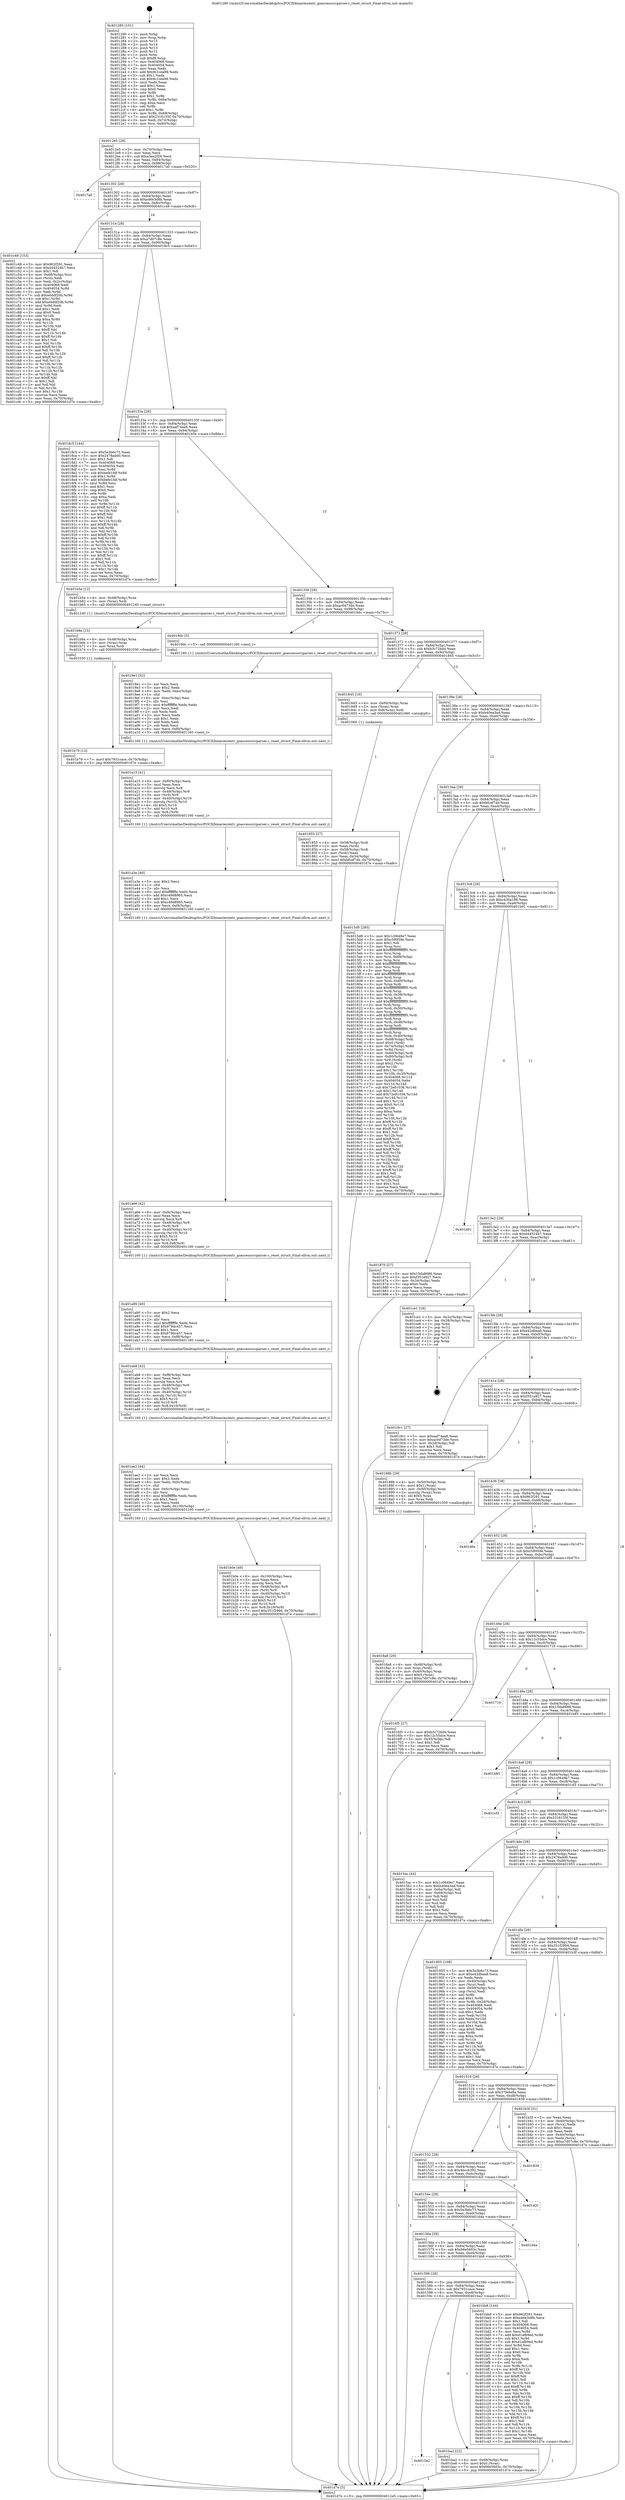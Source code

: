digraph "0x401280" {
  label = "0x401280 (/mnt/c/Users/mathe/Desktop/tcc/POCII/binaries/extr_goaccesssrcparser.c_reset_struct_Final-ollvm.out::main(0))"
  labelloc = "t"
  node[shape=record]

  Entry [label="",width=0.3,height=0.3,shape=circle,fillcolor=black,style=filled]
  "0x4012e5" [label="{
     0x4012e5 [29]\l
     | [instrs]\l
     &nbsp;&nbsp;0x4012e5 \<+3\>: mov -0x70(%rbp),%eax\l
     &nbsp;&nbsp;0x4012e8 \<+2\>: mov %eax,%ecx\l
     &nbsp;&nbsp;0x4012ea \<+6\>: sub $0xa3ea2f26,%ecx\l
     &nbsp;&nbsp;0x4012f0 \<+6\>: mov %eax,-0x84(%rbp)\l
     &nbsp;&nbsp;0x4012f6 \<+6\>: mov %ecx,-0x88(%rbp)\l
     &nbsp;&nbsp;0x4012fc \<+6\>: je 00000000004017a0 \<main+0x520\>\l
  }"]
  "0x4017a0" [label="{
     0x4017a0\l
  }", style=dashed]
  "0x401302" [label="{
     0x401302 [28]\l
     | [instrs]\l
     &nbsp;&nbsp;0x401302 \<+5\>: jmp 0000000000401307 \<main+0x87\>\l
     &nbsp;&nbsp;0x401307 \<+6\>: mov -0x84(%rbp),%eax\l
     &nbsp;&nbsp;0x40130d \<+5\>: sub $0xa46e3d8b,%eax\l
     &nbsp;&nbsp;0x401312 \<+6\>: mov %eax,-0x8c(%rbp)\l
     &nbsp;&nbsp;0x401318 \<+6\>: je 0000000000401c48 \<main+0x9c8\>\l
  }"]
  Exit [label="",width=0.3,height=0.3,shape=circle,fillcolor=black,style=filled,peripheries=2]
  "0x401c48" [label="{
     0x401c48 [153]\l
     | [instrs]\l
     &nbsp;&nbsp;0x401c48 \<+5\>: mov $0x962f291,%eax\l
     &nbsp;&nbsp;0x401c4d \<+5\>: mov $0xd44524b7,%ecx\l
     &nbsp;&nbsp;0x401c52 \<+2\>: mov $0x1,%dl\l
     &nbsp;&nbsp;0x401c54 \<+4\>: mov -0x68(%rbp),%rsi\l
     &nbsp;&nbsp;0x401c58 \<+2\>: mov (%rsi),%edi\l
     &nbsp;&nbsp;0x401c5a \<+3\>: mov %edi,-0x2c(%rbp)\l
     &nbsp;&nbsp;0x401c5d \<+7\>: mov 0x404068,%edi\l
     &nbsp;&nbsp;0x401c64 \<+8\>: mov 0x404054,%r8d\l
     &nbsp;&nbsp;0x401c6c \<+3\>: mov %edi,%r9d\l
     &nbsp;&nbsp;0x401c6f \<+7\>: sub $0xe0ddf20b,%r9d\l
     &nbsp;&nbsp;0x401c76 \<+4\>: sub $0x1,%r9d\l
     &nbsp;&nbsp;0x401c7a \<+7\>: add $0xe0ddf20b,%r9d\l
     &nbsp;&nbsp;0x401c81 \<+4\>: imul %r9d,%edi\l
     &nbsp;&nbsp;0x401c85 \<+3\>: and $0x1,%edi\l
     &nbsp;&nbsp;0x401c88 \<+3\>: cmp $0x0,%edi\l
     &nbsp;&nbsp;0x401c8b \<+4\>: sete %r10b\l
     &nbsp;&nbsp;0x401c8f \<+4\>: cmp $0xa,%r8d\l
     &nbsp;&nbsp;0x401c93 \<+4\>: setl %r11b\l
     &nbsp;&nbsp;0x401c97 \<+3\>: mov %r10b,%bl\l
     &nbsp;&nbsp;0x401c9a \<+3\>: xor $0xff,%bl\l
     &nbsp;&nbsp;0x401c9d \<+3\>: mov %r11b,%r14b\l
     &nbsp;&nbsp;0x401ca0 \<+4\>: xor $0xff,%r14b\l
     &nbsp;&nbsp;0x401ca4 \<+3\>: xor $0x1,%dl\l
     &nbsp;&nbsp;0x401ca7 \<+3\>: mov %bl,%r15b\l
     &nbsp;&nbsp;0x401caa \<+4\>: and $0xff,%r15b\l
     &nbsp;&nbsp;0x401cae \<+3\>: and %dl,%r10b\l
     &nbsp;&nbsp;0x401cb1 \<+3\>: mov %r14b,%r12b\l
     &nbsp;&nbsp;0x401cb4 \<+4\>: and $0xff,%r12b\l
     &nbsp;&nbsp;0x401cb8 \<+3\>: and %dl,%r11b\l
     &nbsp;&nbsp;0x401cbb \<+3\>: or %r10b,%r15b\l
     &nbsp;&nbsp;0x401cbe \<+3\>: or %r11b,%r12b\l
     &nbsp;&nbsp;0x401cc1 \<+3\>: xor %r12b,%r15b\l
     &nbsp;&nbsp;0x401cc4 \<+3\>: or %r14b,%bl\l
     &nbsp;&nbsp;0x401cc7 \<+3\>: xor $0xff,%bl\l
     &nbsp;&nbsp;0x401cca \<+3\>: or $0x1,%dl\l
     &nbsp;&nbsp;0x401ccd \<+2\>: and %dl,%bl\l
     &nbsp;&nbsp;0x401ccf \<+3\>: or %bl,%r15b\l
     &nbsp;&nbsp;0x401cd2 \<+4\>: test $0x1,%r15b\l
     &nbsp;&nbsp;0x401cd6 \<+3\>: cmovne %ecx,%eax\l
     &nbsp;&nbsp;0x401cd9 \<+3\>: mov %eax,-0x70(%rbp)\l
     &nbsp;&nbsp;0x401cdc \<+5\>: jmp 0000000000401d7e \<main+0xafe\>\l
  }"]
  "0x40131e" [label="{
     0x40131e [28]\l
     | [instrs]\l
     &nbsp;&nbsp;0x40131e \<+5\>: jmp 0000000000401323 \<main+0xa3\>\l
     &nbsp;&nbsp;0x401323 \<+6\>: mov -0x84(%rbp),%eax\l
     &nbsp;&nbsp;0x401329 \<+5\>: sub $0xa7d07c8e,%eax\l
     &nbsp;&nbsp;0x40132e \<+6\>: mov %eax,-0x90(%rbp)\l
     &nbsp;&nbsp;0x401334 \<+6\>: je 00000000004018c5 \<main+0x645\>\l
  }"]
  "0x4015a2" [label="{
     0x4015a2\l
  }", style=dashed]
  "0x4018c5" [label="{
     0x4018c5 [144]\l
     | [instrs]\l
     &nbsp;&nbsp;0x4018c5 \<+5\>: mov $0x5e3b6c73,%eax\l
     &nbsp;&nbsp;0x4018ca \<+5\>: mov $0x2478add0,%ecx\l
     &nbsp;&nbsp;0x4018cf \<+2\>: mov $0x1,%dl\l
     &nbsp;&nbsp;0x4018d1 \<+7\>: mov 0x404068,%esi\l
     &nbsp;&nbsp;0x4018d8 \<+7\>: mov 0x404054,%edi\l
     &nbsp;&nbsp;0x4018df \<+3\>: mov %esi,%r8d\l
     &nbsp;&nbsp;0x4018e2 \<+7\>: sub $0xbefe1fdf,%r8d\l
     &nbsp;&nbsp;0x4018e9 \<+4\>: sub $0x1,%r8d\l
     &nbsp;&nbsp;0x4018ed \<+7\>: add $0xbefe1fdf,%r8d\l
     &nbsp;&nbsp;0x4018f4 \<+4\>: imul %r8d,%esi\l
     &nbsp;&nbsp;0x4018f8 \<+3\>: and $0x1,%esi\l
     &nbsp;&nbsp;0x4018fb \<+3\>: cmp $0x0,%esi\l
     &nbsp;&nbsp;0x4018fe \<+4\>: sete %r9b\l
     &nbsp;&nbsp;0x401902 \<+3\>: cmp $0xa,%edi\l
     &nbsp;&nbsp;0x401905 \<+4\>: setl %r10b\l
     &nbsp;&nbsp;0x401909 \<+3\>: mov %r9b,%r11b\l
     &nbsp;&nbsp;0x40190c \<+4\>: xor $0xff,%r11b\l
     &nbsp;&nbsp;0x401910 \<+3\>: mov %r10b,%bl\l
     &nbsp;&nbsp;0x401913 \<+3\>: xor $0xff,%bl\l
     &nbsp;&nbsp;0x401916 \<+3\>: xor $0x1,%dl\l
     &nbsp;&nbsp;0x401919 \<+3\>: mov %r11b,%r14b\l
     &nbsp;&nbsp;0x40191c \<+4\>: and $0xff,%r14b\l
     &nbsp;&nbsp;0x401920 \<+3\>: and %dl,%r9b\l
     &nbsp;&nbsp;0x401923 \<+3\>: mov %bl,%r15b\l
     &nbsp;&nbsp;0x401926 \<+4\>: and $0xff,%r15b\l
     &nbsp;&nbsp;0x40192a \<+3\>: and %dl,%r10b\l
     &nbsp;&nbsp;0x40192d \<+3\>: or %r9b,%r14b\l
     &nbsp;&nbsp;0x401930 \<+3\>: or %r10b,%r15b\l
     &nbsp;&nbsp;0x401933 \<+3\>: xor %r15b,%r14b\l
     &nbsp;&nbsp;0x401936 \<+3\>: or %bl,%r11b\l
     &nbsp;&nbsp;0x401939 \<+4\>: xor $0xff,%r11b\l
     &nbsp;&nbsp;0x40193d \<+3\>: or $0x1,%dl\l
     &nbsp;&nbsp;0x401940 \<+3\>: and %dl,%r11b\l
     &nbsp;&nbsp;0x401943 \<+3\>: or %r11b,%r14b\l
     &nbsp;&nbsp;0x401946 \<+4\>: test $0x1,%r14b\l
     &nbsp;&nbsp;0x40194a \<+3\>: cmovne %ecx,%eax\l
     &nbsp;&nbsp;0x40194d \<+3\>: mov %eax,-0x70(%rbp)\l
     &nbsp;&nbsp;0x401950 \<+5\>: jmp 0000000000401d7e \<main+0xafe\>\l
  }"]
  "0x40133a" [label="{
     0x40133a [28]\l
     | [instrs]\l
     &nbsp;&nbsp;0x40133a \<+5\>: jmp 000000000040133f \<main+0xbf\>\l
     &nbsp;&nbsp;0x40133f \<+6\>: mov -0x84(%rbp),%eax\l
     &nbsp;&nbsp;0x401345 \<+5\>: sub $0xaaf74aa6,%eax\l
     &nbsp;&nbsp;0x40134a \<+6\>: mov %eax,-0x94(%rbp)\l
     &nbsp;&nbsp;0x401350 \<+6\>: je 0000000000401b5e \<main+0x8de\>\l
  }"]
  "0x401ba2" [label="{
     0x401ba2 [22]\l
     | [instrs]\l
     &nbsp;&nbsp;0x401ba2 \<+4\>: mov -0x68(%rbp),%rax\l
     &nbsp;&nbsp;0x401ba6 \<+6\>: movl $0x0,(%rax)\l
     &nbsp;&nbsp;0x401bac \<+7\>: movl $0x66e5603c,-0x70(%rbp)\l
     &nbsp;&nbsp;0x401bb3 \<+5\>: jmp 0000000000401d7e \<main+0xafe\>\l
  }"]
  "0x401b5e" [label="{
     0x401b5e [12]\l
     | [instrs]\l
     &nbsp;&nbsp;0x401b5e \<+4\>: mov -0x48(%rbp),%rax\l
     &nbsp;&nbsp;0x401b62 \<+3\>: mov (%rax),%rdi\l
     &nbsp;&nbsp;0x401b65 \<+5\>: call 0000000000401240 \<reset_struct\>\l
     | [calls]\l
     &nbsp;&nbsp;0x401240 \{1\} (/mnt/c/Users/mathe/Desktop/tcc/POCII/binaries/extr_goaccesssrcparser.c_reset_struct_Final-ollvm.out::reset_struct)\l
  }"]
  "0x401356" [label="{
     0x401356 [28]\l
     | [instrs]\l
     &nbsp;&nbsp;0x401356 \<+5\>: jmp 000000000040135b \<main+0xdb\>\l
     &nbsp;&nbsp;0x40135b \<+6\>: mov -0x84(%rbp),%eax\l
     &nbsp;&nbsp;0x401361 \<+5\>: sub $0xac0d73de,%eax\l
     &nbsp;&nbsp;0x401366 \<+6\>: mov %eax,-0x98(%rbp)\l
     &nbsp;&nbsp;0x40136c \<+6\>: je 00000000004019dc \<main+0x75c\>\l
  }"]
  "0x401586" [label="{
     0x401586 [28]\l
     | [instrs]\l
     &nbsp;&nbsp;0x401586 \<+5\>: jmp 000000000040158b \<main+0x30b\>\l
     &nbsp;&nbsp;0x40158b \<+6\>: mov -0x84(%rbp),%eax\l
     &nbsp;&nbsp;0x401591 \<+5\>: sub $0x7931cace,%eax\l
     &nbsp;&nbsp;0x401596 \<+6\>: mov %eax,-0xe8(%rbp)\l
     &nbsp;&nbsp;0x40159c \<+6\>: je 0000000000401ba2 \<main+0x922\>\l
  }"]
  "0x4019dc" [label="{
     0x4019dc [5]\l
     | [instrs]\l
     &nbsp;&nbsp;0x4019dc \<+5\>: call 0000000000401160 \<next_i\>\l
     | [calls]\l
     &nbsp;&nbsp;0x401160 \{1\} (/mnt/c/Users/mathe/Desktop/tcc/POCII/binaries/extr_goaccesssrcparser.c_reset_struct_Final-ollvm.out::next_i)\l
  }"]
  "0x401372" [label="{
     0x401372 [28]\l
     | [instrs]\l
     &nbsp;&nbsp;0x401372 \<+5\>: jmp 0000000000401377 \<main+0xf7\>\l
     &nbsp;&nbsp;0x401377 \<+6\>: mov -0x84(%rbp),%eax\l
     &nbsp;&nbsp;0x40137d \<+5\>: sub $0xb3c72bd4,%eax\l
     &nbsp;&nbsp;0x401382 \<+6\>: mov %eax,-0x9c(%rbp)\l
     &nbsp;&nbsp;0x401388 \<+6\>: je 0000000000401845 \<main+0x5c5\>\l
  }"]
  "0x401bb8" [label="{
     0x401bb8 [144]\l
     | [instrs]\l
     &nbsp;&nbsp;0x401bb8 \<+5\>: mov $0x962f291,%eax\l
     &nbsp;&nbsp;0x401bbd \<+5\>: mov $0xa46e3d8b,%ecx\l
     &nbsp;&nbsp;0x401bc2 \<+2\>: mov $0x1,%dl\l
     &nbsp;&nbsp;0x401bc4 \<+7\>: mov 0x404068,%esi\l
     &nbsp;&nbsp;0x401bcb \<+7\>: mov 0x404054,%edi\l
     &nbsp;&nbsp;0x401bd2 \<+3\>: mov %esi,%r8d\l
     &nbsp;&nbsp;0x401bd5 \<+7\>: add $0xd1afb9ed,%r8d\l
     &nbsp;&nbsp;0x401bdc \<+4\>: sub $0x1,%r8d\l
     &nbsp;&nbsp;0x401be0 \<+7\>: sub $0xd1afb9ed,%r8d\l
     &nbsp;&nbsp;0x401be7 \<+4\>: imul %r8d,%esi\l
     &nbsp;&nbsp;0x401beb \<+3\>: and $0x1,%esi\l
     &nbsp;&nbsp;0x401bee \<+3\>: cmp $0x0,%esi\l
     &nbsp;&nbsp;0x401bf1 \<+4\>: sete %r9b\l
     &nbsp;&nbsp;0x401bf5 \<+3\>: cmp $0xa,%edi\l
     &nbsp;&nbsp;0x401bf8 \<+4\>: setl %r10b\l
     &nbsp;&nbsp;0x401bfc \<+3\>: mov %r9b,%r11b\l
     &nbsp;&nbsp;0x401bff \<+4\>: xor $0xff,%r11b\l
     &nbsp;&nbsp;0x401c03 \<+3\>: mov %r10b,%bl\l
     &nbsp;&nbsp;0x401c06 \<+3\>: xor $0xff,%bl\l
     &nbsp;&nbsp;0x401c09 \<+3\>: xor $0x1,%dl\l
     &nbsp;&nbsp;0x401c0c \<+3\>: mov %r11b,%r14b\l
     &nbsp;&nbsp;0x401c0f \<+4\>: and $0xff,%r14b\l
     &nbsp;&nbsp;0x401c13 \<+3\>: and %dl,%r9b\l
     &nbsp;&nbsp;0x401c16 \<+3\>: mov %bl,%r15b\l
     &nbsp;&nbsp;0x401c19 \<+4\>: and $0xff,%r15b\l
     &nbsp;&nbsp;0x401c1d \<+3\>: and %dl,%r10b\l
     &nbsp;&nbsp;0x401c20 \<+3\>: or %r9b,%r14b\l
     &nbsp;&nbsp;0x401c23 \<+3\>: or %r10b,%r15b\l
     &nbsp;&nbsp;0x401c26 \<+3\>: xor %r15b,%r14b\l
     &nbsp;&nbsp;0x401c29 \<+3\>: or %bl,%r11b\l
     &nbsp;&nbsp;0x401c2c \<+4\>: xor $0xff,%r11b\l
     &nbsp;&nbsp;0x401c30 \<+3\>: or $0x1,%dl\l
     &nbsp;&nbsp;0x401c33 \<+3\>: and %dl,%r11b\l
     &nbsp;&nbsp;0x401c36 \<+3\>: or %r11b,%r14b\l
     &nbsp;&nbsp;0x401c39 \<+4\>: test $0x1,%r14b\l
     &nbsp;&nbsp;0x401c3d \<+3\>: cmovne %ecx,%eax\l
     &nbsp;&nbsp;0x401c40 \<+3\>: mov %eax,-0x70(%rbp)\l
     &nbsp;&nbsp;0x401c43 \<+5\>: jmp 0000000000401d7e \<main+0xafe\>\l
  }"]
  "0x401845" [label="{
     0x401845 [16]\l
     | [instrs]\l
     &nbsp;&nbsp;0x401845 \<+4\>: mov -0x60(%rbp),%rax\l
     &nbsp;&nbsp;0x401849 \<+3\>: mov (%rax),%rax\l
     &nbsp;&nbsp;0x40184c \<+4\>: mov 0x8(%rax),%rdi\l
     &nbsp;&nbsp;0x401850 \<+5\>: call 0000000000401060 \<atoi@plt\>\l
     | [calls]\l
     &nbsp;&nbsp;0x401060 \{1\} (unknown)\l
  }"]
  "0x40138e" [label="{
     0x40138e [28]\l
     | [instrs]\l
     &nbsp;&nbsp;0x40138e \<+5\>: jmp 0000000000401393 \<main+0x113\>\l
     &nbsp;&nbsp;0x401393 \<+6\>: mov -0x84(%rbp),%eax\l
     &nbsp;&nbsp;0x401399 \<+5\>: sub $0xb40ea3ad,%eax\l
     &nbsp;&nbsp;0x40139e \<+6\>: mov %eax,-0xa0(%rbp)\l
     &nbsp;&nbsp;0x4013a4 \<+6\>: je 00000000004015d8 \<main+0x358\>\l
  }"]
  "0x40156a" [label="{
     0x40156a [28]\l
     | [instrs]\l
     &nbsp;&nbsp;0x40156a \<+5\>: jmp 000000000040156f \<main+0x2ef\>\l
     &nbsp;&nbsp;0x40156f \<+6\>: mov -0x84(%rbp),%eax\l
     &nbsp;&nbsp;0x401575 \<+5\>: sub $0x66e5603c,%eax\l
     &nbsp;&nbsp;0x40157a \<+6\>: mov %eax,-0xe4(%rbp)\l
     &nbsp;&nbsp;0x401580 \<+6\>: je 0000000000401bb8 \<main+0x938\>\l
  }"]
  "0x4015d8" [label="{
     0x4015d8 [285]\l
     | [instrs]\l
     &nbsp;&nbsp;0x4015d8 \<+5\>: mov $0x1c0649e7,%eax\l
     &nbsp;&nbsp;0x4015dd \<+5\>: mov $0xc58959e,%ecx\l
     &nbsp;&nbsp;0x4015e2 \<+2\>: mov $0x1,%dl\l
     &nbsp;&nbsp;0x4015e4 \<+3\>: mov %rsp,%rsi\l
     &nbsp;&nbsp;0x4015e7 \<+4\>: add $0xfffffffffffffff0,%rsi\l
     &nbsp;&nbsp;0x4015eb \<+3\>: mov %rsi,%rsp\l
     &nbsp;&nbsp;0x4015ee \<+4\>: mov %rsi,-0x68(%rbp)\l
     &nbsp;&nbsp;0x4015f2 \<+3\>: mov %rsp,%rsi\l
     &nbsp;&nbsp;0x4015f5 \<+4\>: add $0xfffffffffffffff0,%rsi\l
     &nbsp;&nbsp;0x4015f9 \<+3\>: mov %rsi,%rsp\l
     &nbsp;&nbsp;0x4015fc \<+3\>: mov %rsp,%rdi\l
     &nbsp;&nbsp;0x4015ff \<+4\>: add $0xfffffffffffffff0,%rdi\l
     &nbsp;&nbsp;0x401603 \<+3\>: mov %rdi,%rsp\l
     &nbsp;&nbsp;0x401606 \<+4\>: mov %rdi,-0x60(%rbp)\l
     &nbsp;&nbsp;0x40160a \<+3\>: mov %rsp,%rdi\l
     &nbsp;&nbsp;0x40160d \<+4\>: add $0xfffffffffffffff0,%rdi\l
     &nbsp;&nbsp;0x401611 \<+3\>: mov %rdi,%rsp\l
     &nbsp;&nbsp;0x401614 \<+4\>: mov %rdi,-0x58(%rbp)\l
     &nbsp;&nbsp;0x401618 \<+3\>: mov %rsp,%rdi\l
     &nbsp;&nbsp;0x40161b \<+4\>: add $0xfffffffffffffff0,%rdi\l
     &nbsp;&nbsp;0x40161f \<+3\>: mov %rdi,%rsp\l
     &nbsp;&nbsp;0x401622 \<+4\>: mov %rdi,-0x50(%rbp)\l
     &nbsp;&nbsp;0x401626 \<+3\>: mov %rsp,%rdi\l
     &nbsp;&nbsp;0x401629 \<+4\>: add $0xfffffffffffffff0,%rdi\l
     &nbsp;&nbsp;0x40162d \<+3\>: mov %rdi,%rsp\l
     &nbsp;&nbsp;0x401630 \<+4\>: mov %rdi,-0x48(%rbp)\l
     &nbsp;&nbsp;0x401634 \<+3\>: mov %rsp,%rdi\l
     &nbsp;&nbsp;0x401637 \<+4\>: add $0xfffffffffffffff0,%rdi\l
     &nbsp;&nbsp;0x40163b \<+3\>: mov %rdi,%rsp\l
     &nbsp;&nbsp;0x40163e \<+4\>: mov %rdi,-0x40(%rbp)\l
     &nbsp;&nbsp;0x401642 \<+4\>: mov -0x68(%rbp),%rdi\l
     &nbsp;&nbsp;0x401646 \<+6\>: movl $0x0,(%rdi)\l
     &nbsp;&nbsp;0x40164c \<+4\>: mov -0x74(%rbp),%r8d\l
     &nbsp;&nbsp;0x401650 \<+3\>: mov %r8d,(%rsi)\l
     &nbsp;&nbsp;0x401653 \<+4\>: mov -0x60(%rbp),%rdi\l
     &nbsp;&nbsp;0x401657 \<+4\>: mov -0x80(%rbp),%r9\l
     &nbsp;&nbsp;0x40165b \<+3\>: mov %r9,(%rdi)\l
     &nbsp;&nbsp;0x40165e \<+3\>: cmpl $0x2,(%rsi)\l
     &nbsp;&nbsp;0x401661 \<+4\>: setne %r10b\l
     &nbsp;&nbsp;0x401665 \<+4\>: and $0x1,%r10b\l
     &nbsp;&nbsp;0x401669 \<+4\>: mov %r10b,-0x35(%rbp)\l
     &nbsp;&nbsp;0x40166d \<+8\>: mov 0x404068,%r11d\l
     &nbsp;&nbsp;0x401675 \<+7\>: mov 0x404054,%ebx\l
     &nbsp;&nbsp;0x40167c \<+3\>: mov %r11d,%r14d\l
     &nbsp;&nbsp;0x40167f \<+7\>: sub $0x72e81036,%r14d\l
     &nbsp;&nbsp;0x401686 \<+4\>: sub $0x1,%r14d\l
     &nbsp;&nbsp;0x40168a \<+7\>: add $0x72e81036,%r14d\l
     &nbsp;&nbsp;0x401691 \<+4\>: imul %r14d,%r11d\l
     &nbsp;&nbsp;0x401695 \<+4\>: and $0x1,%r11d\l
     &nbsp;&nbsp;0x401699 \<+4\>: cmp $0x0,%r11d\l
     &nbsp;&nbsp;0x40169d \<+4\>: sete %r10b\l
     &nbsp;&nbsp;0x4016a1 \<+3\>: cmp $0xa,%ebx\l
     &nbsp;&nbsp;0x4016a4 \<+4\>: setl %r15b\l
     &nbsp;&nbsp;0x4016a8 \<+3\>: mov %r10b,%r12b\l
     &nbsp;&nbsp;0x4016ab \<+4\>: xor $0xff,%r12b\l
     &nbsp;&nbsp;0x4016af \<+3\>: mov %r15b,%r13b\l
     &nbsp;&nbsp;0x4016b2 \<+4\>: xor $0xff,%r13b\l
     &nbsp;&nbsp;0x4016b6 \<+3\>: xor $0x1,%dl\l
     &nbsp;&nbsp;0x4016b9 \<+3\>: mov %r12b,%sil\l
     &nbsp;&nbsp;0x4016bc \<+4\>: and $0xff,%sil\l
     &nbsp;&nbsp;0x4016c0 \<+3\>: and %dl,%r10b\l
     &nbsp;&nbsp;0x4016c3 \<+3\>: mov %r13b,%dil\l
     &nbsp;&nbsp;0x4016c6 \<+4\>: and $0xff,%dil\l
     &nbsp;&nbsp;0x4016ca \<+3\>: and %dl,%r15b\l
     &nbsp;&nbsp;0x4016cd \<+3\>: or %r10b,%sil\l
     &nbsp;&nbsp;0x4016d0 \<+3\>: or %r15b,%dil\l
     &nbsp;&nbsp;0x4016d3 \<+3\>: xor %dil,%sil\l
     &nbsp;&nbsp;0x4016d6 \<+3\>: or %r13b,%r12b\l
     &nbsp;&nbsp;0x4016d9 \<+4\>: xor $0xff,%r12b\l
     &nbsp;&nbsp;0x4016dd \<+3\>: or $0x1,%dl\l
     &nbsp;&nbsp;0x4016e0 \<+3\>: and %dl,%r12b\l
     &nbsp;&nbsp;0x4016e3 \<+3\>: or %r12b,%sil\l
     &nbsp;&nbsp;0x4016e6 \<+4\>: test $0x1,%sil\l
     &nbsp;&nbsp;0x4016ea \<+3\>: cmovne %ecx,%eax\l
     &nbsp;&nbsp;0x4016ed \<+3\>: mov %eax,-0x70(%rbp)\l
     &nbsp;&nbsp;0x4016f0 \<+5\>: jmp 0000000000401d7e \<main+0xafe\>\l
  }"]
  "0x4013aa" [label="{
     0x4013aa [28]\l
     | [instrs]\l
     &nbsp;&nbsp;0x4013aa \<+5\>: jmp 00000000004013af \<main+0x12f\>\l
     &nbsp;&nbsp;0x4013af \<+6\>: mov -0x84(%rbp),%eax\l
     &nbsp;&nbsp;0x4013b5 \<+5\>: sub $0xbfcaf7ab,%eax\l
     &nbsp;&nbsp;0x4013ba \<+6\>: mov %eax,-0xa4(%rbp)\l
     &nbsp;&nbsp;0x4013c0 \<+6\>: je 0000000000401870 \<main+0x5f0\>\l
  }"]
  "0x401d4a" [label="{
     0x401d4a\l
  }", style=dashed]
  "0x401870" [label="{
     0x401870 [27]\l
     | [instrs]\l
     &nbsp;&nbsp;0x401870 \<+5\>: mov $0x15da8686,%eax\l
     &nbsp;&nbsp;0x401875 \<+5\>: mov $0xf351e927,%ecx\l
     &nbsp;&nbsp;0x40187a \<+3\>: mov -0x34(%rbp),%edx\l
     &nbsp;&nbsp;0x40187d \<+3\>: cmp $0x0,%edx\l
     &nbsp;&nbsp;0x401880 \<+3\>: cmove %ecx,%eax\l
     &nbsp;&nbsp;0x401883 \<+3\>: mov %eax,-0x70(%rbp)\l
     &nbsp;&nbsp;0x401886 \<+5\>: jmp 0000000000401d7e \<main+0xafe\>\l
  }"]
  "0x4013c6" [label="{
     0x4013c6 [28]\l
     | [instrs]\l
     &nbsp;&nbsp;0x4013c6 \<+5\>: jmp 00000000004013cb \<main+0x14b\>\l
     &nbsp;&nbsp;0x4013cb \<+6\>: mov -0x84(%rbp),%eax\l
     &nbsp;&nbsp;0x4013d1 \<+5\>: sub $0xc430a186,%eax\l
     &nbsp;&nbsp;0x4013d6 \<+6\>: mov %eax,-0xa8(%rbp)\l
     &nbsp;&nbsp;0x4013dc \<+6\>: je 0000000000401b91 \<main+0x911\>\l
  }"]
  "0x40154e" [label="{
     0x40154e [28]\l
     | [instrs]\l
     &nbsp;&nbsp;0x40154e \<+5\>: jmp 0000000000401553 \<main+0x2d3\>\l
     &nbsp;&nbsp;0x401553 \<+6\>: mov -0x84(%rbp),%eax\l
     &nbsp;&nbsp;0x401559 \<+5\>: sub $0x5e3b6c73,%eax\l
     &nbsp;&nbsp;0x40155e \<+6\>: mov %eax,-0xe0(%rbp)\l
     &nbsp;&nbsp;0x401564 \<+6\>: je 0000000000401d4a \<main+0xaca\>\l
  }"]
  "0x401b91" [label="{
     0x401b91\l
  }", style=dashed]
  "0x4013e2" [label="{
     0x4013e2 [28]\l
     | [instrs]\l
     &nbsp;&nbsp;0x4013e2 \<+5\>: jmp 00000000004013e7 \<main+0x167\>\l
     &nbsp;&nbsp;0x4013e7 \<+6\>: mov -0x84(%rbp),%eax\l
     &nbsp;&nbsp;0x4013ed \<+5\>: sub $0xd44524b7,%eax\l
     &nbsp;&nbsp;0x4013f2 \<+6\>: mov %eax,-0xac(%rbp)\l
     &nbsp;&nbsp;0x4013f8 \<+6\>: je 0000000000401ce1 \<main+0xa61\>\l
  }"]
  "0x401d2f" [label="{
     0x401d2f\l
  }", style=dashed]
  "0x401ce1" [label="{
     0x401ce1 [18]\l
     | [instrs]\l
     &nbsp;&nbsp;0x401ce1 \<+3\>: mov -0x2c(%rbp),%eax\l
     &nbsp;&nbsp;0x401ce4 \<+4\>: lea -0x28(%rbp),%rsp\l
     &nbsp;&nbsp;0x401ce8 \<+1\>: pop %rbx\l
     &nbsp;&nbsp;0x401ce9 \<+2\>: pop %r12\l
     &nbsp;&nbsp;0x401ceb \<+2\>: pop %r13\l
     &nbsp;&nbsp;0x401ced \<+2\>: pop %r14\l
     &nbsp;&nbsp;0x401cef \<+2\>: pop %r15\l
     &nbsp;&nbsp;0x401cf1 \<+1\>: pop %rbp\l
     &nbsp;&nbsp;0x401cf2 \<+1\>: ret\l
  }"]
  "0x4013fe" [label="{
     0x4013fe [28]\l
     | [instrs]\l
     &nbsp;&nbsp;0x4013fe \<+5\>: jmp 0000000000401403 \<main+0x183\>\l
     &nbsp;&nbsp;0x401403 \<+6\>: mov -0x84(%rbp),%eax\l
     &nbsp;&nbsp;0x401409 \<+5\>: sub $0xe42dbea8,%eax\l
     &nbsp;&nbsp;0x40140e \<+6\>: mov %eax,-0xb0(%rbp)\l
     &nbsp;&nbsp;0x401414 \<+6\>: je 00000000004019c1 \<main+0x741\>\l
  }"]
  "0x401532" [label="{
     0x401532 [28]\l
     | [instrs]\l
     &nbsp;&nbsp;0x401532 \<+5\>: jmp 0000000000401537 \<main+0x2b7\>\l
     &nbsp;&nbsp;0x401537 \<+6\>: mov -0x84(%rbp),%eax\l
     &nbsp;&nbsp;0x40153d \<+5\>: sub $0x4bccb392,%eax\l
     &nbsp;&nbsp;0x401542 \<+6\>: mov %eax,-0xdc(%rbp)\l
     &nbsp;&nbsp;0x401548 \<+6\>: je 0000000000401d2f \<main+0xaaf\>\l
  }"]
  "0x4019c1" [label="{
     0x4019c1 [27]\l
     | [instrs]\l
     &nbsp;&nbsp;0x4019c1 \<+5\>: mov $0xaaf74aa6,%eax\l
     &nbsp;&nbsp;0x4019c6 \<+5\>: mov $0xac0d73de,%ecx\l
     &nbsp;&nbsp;0x4019cb \<+3\>: mov -0x2d(%rbp),%dl\l
     &nbsp;&nbsp;0x4019ce \<+3\>: test $0x1,%dl\l
     &nbsp;&nbsp;0x4019d1 \<+3\>: cmovne %ecx,%eax\l
     &nbsp;&nbsp;0x4019d4 \<+3\>: mov %eax,-0x70(%rbp)\l
     &nbsp;&nbsp;0x4019d7 \<+5\>: jmp 0000000000401d7e \<main+0xafe\>\l
  }"]
  "0x40141a" [label="{
     0x40141a [28]\l
     | [instrs]\l
     &nbsp;&nbsp;0x40141a \<+5\>: jmp 000000000040141f \<main+0x19f\>\l
     &nbsp;&nbsp;0x40141f \<+6\>: mov -0x84(%rbp),%eax\l
     &nbsp;&nbsp;0x401425 \<+5\>: sub $0xf351e927,%eax\l
     &nbsp;&nbsp;0x40142a \<+6\>: mov %eax,-0xb4(%rbp)\l
     &nbsp;&nbsp;0x401430 \<+6\>: je 000000000040188b \<main+0x60b\>\l
  }"]
  "0x401839" [label="{
     0x401839\l
  }", style=dashed]
  "0x40188b" [label="{
     0x40188b [29]\l
     | [instrs]\l
     &nbsp;&nbsp;0x40188b \<+4\>: mov -0x50(%rbp),%rax\l
     &nbsp;&nbsp;0x40188f \<+6\>: movl $0x1,(%rax)\l
     &nbsp;&nbsp;0x401895 \<+4\>: mov -0x50(%rbp),%rax\l
     &nbsp;&nbsp;0x401899 \<+3\>: movslq (%rax),%rax\l
     &nbsp;&nbsp;0x40189c \<+4\>: shl $0x5,%rax\l
     &nbsp;&nbsp;0x4018a0 \<+3\>: mov %rax,%rdi\l
     &nbsp;&nbsp;0x4018a3 \<+5\>: call 0000000000401050 \<malloc@plt\>\l
     | [calls]\l
     &nbsp;&nbsp;0x401050 \{1\} (unknown)\l
  }"]
  "0x401436" [label="{
     0x401436 [28]\l
     | [instrs]\l
     &nbsp;&nbsp;0x401436 \<+5\>: jmp 000000000040143b \<main+0x1bb\>\l
     &nbsp;&nbsp;0x40143b \<+6\>: mov -0x84(%rbp),%eax\l
     &nbsp;&nbsp;0x401441 \<+5\>: sub $0x962f291,%eax\l
     &nbsp;&nbsp;0x401446 \<+6\>: mov %eax,-0xb8(%rbp)\l
     &nbsp;&nbsp;0x40144c \<+6\>: je 0000000000401d6c \<main+0xaec\>\l
  }"]
  "0x401b79" [label="{
     0x401b79 [12]\l
     | [instrs]\l
     &nbsp;&nbsp;0x401b79 \<+7\>: movl $0x7931cace,-0x70(%rbp)\l
     &nbsp;&nbsp;0x401b80 \<+5\>: jmp 0000000000401d7e \<main+0xafe\>\l
  }"]
  "0x401d6c" [label="{
     0x401d6c\l
  }", style=dashed]
  "0x401452" [label="{
     0x401452 [28]\l
     | [instrs]\l
     &nbsp;&nbsp;0x401452 \<+5\>: jmp 0000000000401457 \<main+0x1d7\>\l
     &nbsp;&nbsp;0x401457 \<+6\>: mov -0x84(%rbp),%eax\l
     &nbsp;&nbsp;0x40145d \<+5\>: sub $0xc58959e,%eax\l
     &nbsp;&nbsp;0x401462 \<+6\>: mov %eax,-0xbc(%rbp)\l
     &nbsp;&nbsp;0x401468 \<+6\>: je 00000000004016f5 \<main+0x475\>\l
  }"]
  "0x401b6a" [label="{
     0x401b6a [15]\l
     | [instrs]\l
     &nbsp;&nbsp;0x401b6a \<+4\>: mov -0x48(%rbp),%rax\l
     &nbsp;&nbsp;0x401b6e \<+3\>: mov (%rax),%rax\l
     &nbsp;&nbsp;0x401b71 \<+3\>: mov %rax,%rdi\l
     &nbsp;&nbsp;0x401b74 \<+5\>: call 0000000000401030 \<free@plt\>\l
     | [calls]\l
     &nbsp;&nbsp;0x401030 \{1\} (unknown)\l
  }"]
  "0x4016f5" [label="{
     0x4016f5 [27]\l
     | [instrs]\l
     &nbsp;&nbsp;0x4016f5 \<+5\>: mov $0xb3c72bd4,%eax\l
     &nbsp;&nbsp;0x4016fa \<+5\>: mov $0x12c55dce,%ecx\l
     &nbsp;&nbsp;0x4016ff \<+3\>: mov -0x35(%rbp),%dl\l
     &nbsp;&nbsp;0x401702 \<+3\>: test $0x1,%dl\l
     &nbsp;&nbsp;0x401705 \<+3\>: cmovne %ecx,%eax\l
     &nbsp;&nbsp;0x401708 \<+3\>: mov %eax,-0x70(%rbp)\l
     &nbsp;&nbsp;0x40170b \<+5\>: jmp 0000000000401d7e \<main+0xafe\>\l
  }"]
  "0x40146e" [label="{
     0x40146e [28]\l
     | [instrs]\l
     &nbsp;&nbsp;0x40146e \<+5\>: jmp 0000000000401473 \<main+0x1f3\>\l
     &nbsp;&nbsp;0x401473 \<+6\>: mov -0x84(%rbp),%eax\l
     &nbsp;&nbsp;0x401479 \<+5\>: sub $0x12c55dce,%eax\l
     &nbsp;&nbsp;0x40147e \<+6\>: mov %eax,-0xc0(%rbp)\l
     &nbsp;&nbsp;0x401484 \<+6\>: je 0000000000401710 \<main+0x490\>\l
  }"]
  "0x401516" [label="{
     0x401516 [28]\l
     | [instrs]\l
     &nbsp;&nbsp;0x401516 \<+5\>: jmp 000000000040151b \<main+0x29b\>\l
     &nbsp;&nbsp;0x40151b \<+6\>: mov -0x84(%rbp),%eax\l
     &nbsp;&nbsp;0x401521 \<+5\>: sub $0x37fe9a9a,%eax\l
     &nbsp;&nbsp;0x401526 \<+6\>: mov %eax,-0xd8(%rbp)\l
     &nbsp;&nbsp;0x40152c \<+6\>: je 0000000000401839 \<main+0x5b9\>\l
  }"]
  "0x401710" [label="{
     0x401710\l
  }", style=dashed]
  "0x40148a" [label="{
     0x40148a [28]\l
     | [instrs]\l
     &nbsp;&nbsp;0x40148a \<+5\>: jmp 000000000040148f \<main+0x20f\>\l
     &nbsp;&nbsp;0x40148f \<+6\>: mov -0x84(%rbp),%eax\l
     &nbsp;&nbsp;0x401495 \<+5\>: sub $0x15da8686,%eax\l
     &nbsp;&nbsp;0x40149a \<+6\>: mov %eax,-0xc4(%rbp)\l
     &nbsp;&nbsp;0x4014a0 \<+6\>: je 0000000000401b85 \<main+0x905\>\l
  }"]
  "0x401b3f" [label="{
     0x401b3f [31]\l
     | [instrs]\l
     &nbsp;&nbsp;0x401b3f \<+2\>: xor %eax,%eax\l
     &nbsp;&nbsp;0x401b41 \<+4\>: mov -0x40(%rbp),%rcx\l
     &nbsp;&nbsp;0x401b45 \<+2\>: mov (%rcx),%edx\l
     &nbsp;&nbsp;0x401b47 \<+3\>: sub $0x1,%eax\l
     &nbsp;&nbsp;0x401b4a \<+2\>: sub %eax,%edx\l
     &nbsp;&nbsp;0x401b4c \<+4\>: mov -0x40(%rbp),%rcx\l
     &nbsp;&nbsp;0x401b50 \<+2\>: mov %edx,(%rcx)\l
     &nbsp;&nbsp;0x401b52 \<+7\>: movl $0xa7d07c8e,-0x70(%rbp)\l
     &nbsp;&nbsp;0x401b59 \<+5\>: jmp 0000000000401d7e \<main+0xafe\>\l
  }"]
  "0x401b85" [label="{
     0x401b85\l
  }", style=dashed]
  "0x4014a6" [label="{
     0x4014a6 [28]\l
     | [instrs]\l
     &nbsp;&nbsp;0x4014a6 \<+5\>: jmp 00000000004014ab \<main+0x22b\>\l
     &nbsp;&nbsp;0x4014ab \<+6\>: mov -0x84(%rbp),%eax\l
     &nbsp;&nbsp;0x4014b1 \<+5\>: sub $0x1c0649e7,%eax\l
     &nbsp;&nbsp;0x4014b6 \<+6\>: mov %eax,-0xc8(%rbp)\l
     &nbsp;&nbsp;0x4014bc \<+6\>: je 0000000000401cf3 \<main+0xa73\>\l
  }"]
  "0x401b0e" [label="{
     0x401b0e [49]\l
     | [instrs]\l
     &nbsp;&nbsp;0x401b0e \<+6\>: mov -0x100(%rbp),%ecx\l
     &nbsp;&nbsp;0x401b14 \<+3\>: imul %eax,%ecx\l
     &nbsp;&nbsp;0x401b17 \<+3\>: movslq %ecx,%r8\l
     &nbsp;&nbsp;0x401b1a \<+4\>: mov -0x48(%rbp),%r9\l
     &nbsp;&nbsp;0x401b1e \<+3\>: mov (%r9),%r9\l
     &nbsp;&nbsp;0x401b21 \<+4\>: mov -0x40(%rbp),%r10\l
     &nbsp;&nbsp;0x401b25 \<+3\>: movslq (%r10),%r10\l
     &nbsp;&nbsp;0x401b28 \<+4\>: shl $0x5,%r10\l
     &nbsp;&nbsp;0x401b2c \<+3\>: add %r10,%r9\l
     &nbsp;&nbsp;0x401b2f \<+4\>: mov %r8,0x18(%r9)\l
     &nbsp;&nbsp;0x401b33 \<+7\>: movl $0x351f2994,-0x70(%rbp)\l
     &nbsp;&nbsp;0x401b3a \<+5\>: jmp 0000000000401d7e \<main+0xafe\>\l
  }"]
  "0x401cf3" [label="{
     0x401cf3\l
  }", style=dashed]
  "0x4014c2" [label="{
     0x4014c2 [28]\l
     | [instrs]\l
     &nbsp;&nbsp;0x4014c2 \<+5\>: jmp 00000000004014c7 \<main+0x247\>\l
     &nbsp;&nbsp;0x4014c7 \<+6\>: mov -0x84(%rbp),%eax\l
     &nbsp;&nbsp;0x4014cd \<+5\>: sub $0x2316155f,%eax\l
     &nbsp;&nbsp;0x4014d2 \<+6\>: mov %eax,-0xcc(%rbp)\l
     &nbsp;&nbsp;0x4014d8 \<+6\>: je 00000000004015ac \<main+0x32c\>\l
  }"]
  "0x401ae2" [label="{
     0x401ae2 [44]\l
     | [instrs]\l
     &nbsp;&nbsp;0x401ae2 \<+2\>: xor %ecx,%ecx\l
     &nbsp;&nbsp;0x401ae4 \<+5\>: mov $0x2,%edx\l
     &nbsp;&nbsp;0x401ae9 \<+6\>: mov %edx,-0xfc(%rbp)\l
     &nbsp;&nbsp;0x401aef \<+1\>: cltd\l
     &nbsp;&nbsp;0x401af0 \<+6\>: mov -0xfc(%rbp),%esi\l
     &nbsp;&nbsp;0x401af6 \<+2\>: idiv %esi\l
     &nbsp;&nbsp;0x401af8 \<+6\>: imul $0xfffffffe,%edx,%edx\l
     &nbsp;&nbsp;0x401afe \<+3\>: sub $0x1,%ecx\l
     &nbsp;&nbsp;0x401b01 \<+2\>: sub %ecx,%edx\l
     &nbsp;&nbsp;0x401b03 \<+6\>: mov %edx,-0x100(%rbp)\l
     &nbsp;&nbsp;0x401b09 \<+5\>: call 0000000000401160 \<next_i\>\l
     | [calls]\l
     &nbsp;&nbsp;0x401160 \{1\} (/mnt/c/Users/mathe/Desktop/tcc/POCII/binaries/extr_goaccesssrcparser.c_reset_struct_Final-ollvm.out::next_i)\l
  }"]
  "0x4015ac" [label="{
     0x4015ac [44]\l
     | [instrs]\l
     &nbsp;&nbsp;0x4015ac \<+5\>: mov $0x1c0649e7,%eax\l
     &nbsp;&nbsp;0x4015b1 \<+5\>: mov $0xb40ea3ad,%ecx\l
     &nbsp;&nbsp;0x4015b6 \<+3\>: mov -0x6a(%rbp),%dl\l
     &nbsp;&nbsp;0x4015b9 \<+4\>: mov -0x69(%rbp),%sil\l
     &nbsp;&nbsp;0x4015bd \<+3\>: mov %dl,%dil\l
     &nbsp;&nbsp;0x4015c0 \<+3\>: and %sil,%dil\l
     &nbsp;&nbsp;0x4015c3 \<+3\>: xor %sil,%dl\l
     &nbsp;&nbsp;0x4015c6 \<+3\>: or %dl,%dil\l
     &nbsp;&nbsp;0x4015c9 \<+4\>: test $0x1,%dil\l
     &nbsp;&nbsp;0x4015cd \<+3\>: cmovne %ecx,%eax\l
     &nbsp;&nbsp;0x4015d0 \<+3\>: mov %eax,-0x70(%rbp)\l
     &nbsp;&nbsp;0x4015d3 \<+5\>: jmp 0000000000401d7e \<main+0xafe\>\l
  }"]
  "0x4014de" [label="{
     0x4014de [28]\l
     | [instrs]\l
     &nbsp;&nbsp;0x4014de \<+5\>: jmp 00000000004014e3 \<main+0x263\>\l
     &nbsp;&nbsp;0x4014e3 \<+6\>: mov -0x84(%rbp),%eax\l
     &nbsp;&nbsp;0x4014e9 \<+5\>: sub $0x2478add0,%eax\l
     &nbsp;&nbsp;0x4014ee \<+6\>: mov %eax,-0xd0(%rbp)\l
     &nbsp;&nbsp;0x4014f4 \<+6\>: je 0000000000401955 \<main+0x6d5\>\l
  }"]
  "0x401d7e" [label="{
     0x401d7e [5]\l
     | [instrs]\l
     &nbsp;&nbsp;0x401d7e \<+5\>: jmp 00000000004012e5 \<main+0x65\>\l
  }"]
  "0x401280" [label="{
     0x401280 [101]\l
     | [instrs]\l
     &nbsp;&nbsp;0x401280 \<+1\>: push %rbp\l
     &nbsp;&nbsp;0x401281 \<+3\>: mov %rsp,%rbp\l
     &nbsp;&nbsp;0x401284 \<+2\>: push %r15\l
     &nbsp;&nbsp;0x401286 \<+2\>: push %r14\l
     &nbsp;&nbsp;0x401288 \<+2\>: push %r13\l
     &nbsp;&nbsp;0x40128a \<+2\>: push %r12\l
     &nbsp;&nbsp;0x40128c \<+1\>: push %rbx\l
     &nbsp;&nbsp;0x40128d \<+7\>: sub $0xf8,%rsp\l
     &nbsp;&nbsp;0x401294 \<+7\>: mov 0x404068,%eax\l
     &nbsp;&nbsp;0x40129b \<+7\>: mov 0x404054,%ecx\l
     &nbsp;&nbsp;0x4012a2 \<+2\>: mov %eax,%edx\l
     &nbsp;&nbsp;0x4012a4 \<+6\>: add $0x9c1cea98,%edx\l
     &nbsp;&nbsp;0x4012aa \<+3\>: sub $0x1,%edx\l
     &nbsp;&nbsp;0x4012ad \<+6\>: sub $0x9c1cea98,%edx\l
     &nbsp;&nbsp;0x4012b3 \<+3\>: imul %edx,%eax\l
     &nbsp;&nbsp;0x4012b6 \<+3\>: and $0x1,%eax\l
     &nbsp;&nbsp;0x4012b9 \<+3\>: cmp $0x0,%eax\l
     &nbsp;&nbsp;0x4012bc \<+4\>: sete %r8b\l
     &nbsp;&nbsp;0x4012c0 \<+4\>: and $0x1,%r8b\l
     &nbsp;&nbsp;0x4012c4 \<+4\>: mov %r8b,-0x6a(%rbp)\l
     &nbsp;&nbsp;0x4012c8 \<+3\>: cmp $0xa,%ecx\l
     &nbsp;&nbsp;0x4012cb \<+4\>: setl %r8b\l
     &nbsp;&nbsp;0x4012cf \<+4\>: and $0x1,%r8b\l
     &nbsp;&nbsp;0x4012d3 \<+4\>: mov %r8b,-0x69(%rbp)\l
     &nbsp;&nbsp;0x4012d7 \<+7\>: movl $0x2316155f,-0x70(%rbp)\l
     &nbsp;&nbsp;0x4012de \<+3\>: mov %edi,-0x74(%rbp)\l
     &nbsp;&nbsp;0x4012e1 \<+4\>: mov %rsi,-0x80(%rbp)\l
  }"]
  "0x401ab8" [label="{
     0x401ab8 [42]\l
     | [instrs]\l
     &nbsp;&nbsp;0x401ab8 \<+6\>: mov -0xf8(%rbp),%ecx\l
     &nbsp;&nbsp;0x401abe \<+3\>: imul %eax,%ecx\l
     &nbsp;&nbsp;0x401ac1 \<+3\>: movslq %ecx,%r8\l
     &nbsp;&nbsp;0x401ac4 \<+4\>: mov -0x48(%rbp),%r9\l
     &nbsp;&nbsp;0x401ac8 \<+3\>: mov (%r9),%r9\l
     &nbsp;&nbsp;0x401acb \<+4\>: mov -0x40(%rbp),%r10\l
     &nbsp;&nbsp;0x401acf \<+3\>: movslq (%r10),%r10\l
     &nbsp;&nbsp;0x401ad2 \<+4\>: shl $0x5,%r10\l
     &nbsp;&nbsp;0x401ad6 \<+3\>: add %r10,%r9\l
     &nbsp;&nbsp;0x401ad9 \<+4\>: mov %r8,0x10(%r9)\l
     &nbsp;&nbsp;0x401add \<+5\>: call 0000000000401160 \<next_i\>\l
     | [calls]\l
     &nbsp;&nbsp;0x401160 \{1\} (/mnt/c/Users/mathe/Desktop/tcc/POCII/binaries/extr_goaccesssrcparser.c_reset_struct_Final-ollvm.out::next_i)\l
  }"]
  "0x401855" [label="{
     0x401855 [27]\l
     | [instrs]\l
     &nbsp;&nbsp;0x401855 \<+4\>: mov -0x58(%rbp),%rdi\l
     &nbsp;&nbsp;0x401859 \<+2\>: mov %eax,(%rdi)\l
     &nbsp;&nbsp;0x40185b \<+4\>: mov -0x58(%rbp),%rdi\l
     &nbsp;&nbsp;0x40185f \<+2\>: mov (%rdi),%eax\l
     &nbsp;&nbsp;0x401861 \<+3\>: mov %eax,-0x34(%rbp)\l
     &nbsp;&nbsp;0x401864 \<+7\>: movl $0xbfcaf7ab,-0x70(%rbp)\l
     &nbsp;&nbsp;0x40186b \<+5\>: jmp 0000000000401d7e \<main+0xafe\>\l
  }"]
  "0x4018a8" [label="{
     0x4018a8 [29]\l
     | [instrs]\l
     &nbsp;&nbsp;0x4018a8 \<+4\>: mov -0x48(%rbp),%rdi\l
     &nbsp;&nbsp;0x4018ac \<+3\>: mov %rax,(%rdi)\l
     &nbsp;&nbsp;0x4018af \<+4\>: mov -0x40(%rbp),%rax\l
     &nbsp;&nbsp;0x4018b3 \<+6\>: movl $0x0,(%rax)\l
     &nbsp;&nbsp;0x4018b9 \<+7\>: movl $0xa7d07c8e,-0x70(%rbp)\l
     &nbsp;&nbsp;0x4018c0 \<+5\>: jmp 0000000000401d7e \<main+0xafe\>\l
  }"]
  "0x401a90" [label="{
     0x401a90 [40]\l
     | [instrs]\l
     &nbsp;&nbsp;0x401a90 \<+5\>: mov $0x2,%ecx\l
     &nbsp;&nbsp;0x401a95 \<+1\>: cltd\l
     &nbsp;&nbsp;0x401a96 \<+2\>: idiv %ecx\l
     &nbsp;&nbsp;0x401a98 \<+6\>: imul $0xfffffffe,%edx,%ecx\l
     &nbsp;&nbsp;0x401a9e \<+6\>: add $0x979dc457,%ecx\l
     &nbsp;&nbsp;0x401aa4 \<+3\>: add $0x1,%ecx\l
     &nbsp;&nbsp;0x401aa7 \<+6\>: sub $0x979dc457,%ecx\l
     &nbsp;&nbsp;0x401aad \<+6\>: mov %ecx,-0xf8(%rbp)\l
     &nbsp;&nbsp;0x401ab3 \<+5\>: call 0000000000401160 \<next_i\>\l
     | [calls]\l
     &nbsp;&nbsp;0x401160 \{1\} (/mnt/c/Users/mathe/Desktop/tcc/POCII/binaries/extr_goaccesssrcparser.c_reset_struct_Final-ollvm.out::next_i)\l
  }"]
  "0x401955" [label="{
     0x401955 [108]\l
     | [instrs]\l
     &nbsp;&nbsp;0x401955 \<+5\>: mov $0x5e3b6c73,%eax\l
     &nbsp;&nbsp;0x40195a \<+5\>: mov $0xe42dbea8,%ecx\l
     &nbsp;&nbsp;0x40195f \<+2\>: xor %edx,%edx\l
     &nbsp;&nbsp;0x401961 \<+4\>: mov -0x40(%rbp),%rsi\l
     &nbsp;&nbsp;0x401965 \<+2\>: mov (%rsi),%edi\l
     &nbsp;&nbsp;0x401967 \<+4\>: mov -0x50(%rbp),%rsi\l
     &nbsp;&nbsp;0x40196b \<+2\>: cmp (%rsi),%edi\l
     &nbsp;&nbsp;0x40196d \<+4\>: setl %r8b\l
     &nbsp;&nbsp;0x401971 \<+4\>: and $0x1,%r8b\l
     &nbsp;&nbsp;0x401975 \<+4\>: mov %r8b,-0x2d(%rbp)\l
     &nbsp;&nbsp;0x401979 \<+7\>: mov 0x404068,%edi\l
     &nbsp;&nbsp;0x401980 \<+8\>: mov 0x404054,%r9d\l
     &nbsp;&nbsp;0x401988 \<+3\>: sub $0x1,%edx\l
     &nbsp;&nbsp;0x40198b \<+3\>: mov %edi,%r10d\l
     &nbsp;&nbsp;0x40198e \<+3\>: add %edx,%r10d\l
     &nbsp;&nbsp;0x401991 \<+4\>: imul %r10d,%edi\l
     &nbsp;&nbsp;0x401995 \<+3\>: and $0x1,%edi\l
     &nbsp;&nbsp;0x401998 \<+3\>: cmp $0x0,%edi\l
     &nbsp;&nbsp;0x40199b \<+4\>: sete %r8b\l
     &nbsp;&nbsp;0x40199f \<+4\>: cmp $0xa,%r9d\l
     &nbsp;&nbsp;0x4019a3 \<+4\>: setl %r11b\l
     &nbsp;&nbsp;0x4019a7 \<+3\>: mov %r8b,%bl\l
     &nbsp;&nbsp;0x4019aa \<+3\>: and %r11b,%bl\l
     &nbsp;&nbsp;0x4019ad \<+3\>: xor %r11b,%r8b\l
     &nbsp;&nbsp;0x4019b0 \<+3\>: or %r8b,%bl\l
     &nbsp;&nbsp;0x4019b3 \<+3\>: test $0x1,%bl\l
     &nbsp;&nbsp;0x4019b6 \<+3\>: cmovne %ecx,%eax\l
     &nbsp;&nbsp;0x4019b9 \<+3\>: mov %eax,-0x70(%rbp)\l
     &nbsp;&nbsp;0x4019bc \<+5\>: jmp 0000000000401d7e \<main+0xafe\>\l
  }"]
  "0x4014fa" [label="{
     0x4014fa [28]\l
     | [instrs]\l
     &nbsp;&nbsp;0x4014fa \<+5\>: jmp 00000000004014ff \<main+0x27f\>\l
     &nbsp;&nbsp;0x4014ff \<+6\>: mov -0x84(%rbp),%eax\l
     &nbsp;&nbsp;0x401505 \<+5\>: sub $0x351f2994,%eax\l
     &nbsp;&nbsp;0x40150a \<+6\>: mov %eax,-0xd4(%rbp)\l
     &nbsp;&nbsp;0x401510 \<+6\>: je 0000000000401b3f \<main+0x8bf\>\l
  }"]
  "0x4019e1" [label="{
     0x4019e1 [52]\l
     | [instrs]\l
     &nbsp;&nbsp;0x4019e1 \<+2\>: xor %ecx,%ecx\l
     &nbsp;&nbsp;0x4019e3 \<+5\>: mov $0x2,%edx\l
     &nbsp;&nbsp;0x4019e8 \<+6\>: mov %edx,-0xec(%rbp)\l
     &nbsp;&nbsp;0x4019ee \<+1\>: cltd\l
     &nbsp;&nbsp;0x4019ef \<+6\>: mov -0xec(%rbp),%esi\l
     &nbsp;&nbsp;0x4019f5 \<+2\>: idiv %esi\l
     &nbsp;&nbsp;0x4019f7 \<+6\>: imul $0xfffffffe,%edx,%edx\l
     &nbsp;&nbsp;0x4019fd \<+2\>: mov %ecx,%edi\l
     &nbsp;&nbsp;0x4019ff \<+2\>: sub %edx,%edi\l
     &nbsp;&nbsp;0x401a01 \<+2\>: mov %ecx,%edx\l
     &nbsp;&nbsp;0x401a03 \<+3\>: sub $0x1,%edx\l
     &nbsp;&nbsp;0x401a06 \<+2\>: add %edx,%edi\l
     &nbsp;&nbsp;0x401a08 \<+2\>: sub %edi,%ecx\l
     &nbsp;&nbsp;0x401a0a \<+6\>: mov %ecx,-0xf0(%rbp)\l
     &nbsp;&nbsp;0x401a10 \<+5\>: call 0000000000401160 \<next_i\>\l
     | [calls]\l
     &nbsp;&nbsp;0x401160 \{1\} (/mnt/c/Users/mathe/Desktop/tcc/POCII/binaries/extr_goaccesssrcparser.c_reset_struct_Final-ollvm.out::next_i)\l
  }"]
  "0x401a15" [label="{
     0x401a15 [41]\l
     | [instrs]\l
     &nbsp;&nbsp;0x401a15 \<+6\>: mov -0xf0(%rbp),%ecx\l
     &nbsp;&nbsp;0x401a1b \<+3\>: imul %eax,%ecx\l
     &nbsp;&nbsp;0x401a1e \<+3\>: movslq %ecx,%r8\l
     &nbsp;&nbsp;0x401a21 \<+4\>: mov -0x48(%rbp),%r9\l
     &nbsp;&nbsp;0x401a25 \<+3\>: mov (%r9),%r9\l
     &nbsp;&nbsp;0x401a28 \<+4\>: mov -0x40(%rbp),%r10\l
     &nbsp;&nbsp;0x401a2c \<+3\>: movslq (%r10),%r10\l
     &nbsp;&nbsp;0x401a2f \<+4\>: shl $0x5,%r10\l
     &nbsp;&nbsp;0x401a33 \<+3\>: add %r10,%r9\l
     &nbsp;&nbsp;0x401a36 \<+3\>: mov %r8,(%r9)\l
     &nbsp;&nbsp;0x401a39 \<+5\>: call 0000000000401160 \<next_i\>\l
     | [calls]\l
     &nbsp;&nbsp;0x401160 \{1\} (/mnt/c/Users/mathe/Desktop/tcc/POCII/binaries/extr_goaccesssrcparser.c_reset_struct_Final-ollvm.out::next_i)\l
  }"]
  "0x401a3e" [label="{
     0x401a3e [40]\l
     | [instrs]\l
     &nbsp;&nbsp;0x401a3e \<+5\>: mov $0x2,%ecx\l
     &nbsp;&nbsp;0x401a43 \<+1\>: cltd\l
     &nbsp;&nbsp;0x401a44 \<+2\>: idiv %ecx\l
     &nbsp;&nbsp;0x401a46 \<+6\>: imul $0xfffffffe,%edx,%ecx\l
     &nbsp;&nbsp;0x401a4c \<+6\>: add $0xc49d8965,%ecx\l
     &nbsp;&nbsp;0x401a52 \<+3\>: add $0x1,%ecx\l
     &nbsp;&nbsp;0x401a55 \<+6\>: sub $0xc49d8965,%ecx\l
     &nbsp;&nbsp;0x401a5b \<+6\>: mov %ecx,-0xf4(%rbp)\l
     &nbsp;&nbsp;0x401a61 \<+5\>: call 0000000000401160 \<next_i\>\l
     | [calls]\l
     &nbsp;&nbsp;0x401160 \{1\} (/mnt/c/Users/mathe/Desktop/tcc/POCII/binaries/extr_goaccesssrcparser.c_reset_struct_Final-ollvm.out::next_i)\l
  }"]
  "0x401a66" [label="{
     0x401a66 [42]\l
     | [instrs]\l
     &nbsp;&nbsp;0x401a66 \<+6\>: mov -0xf4(%rbp),%ecx\l
     &nbsp;&nbsp;0x401a6c \<+3\>: imul %eax,%ecx\l
     &nbsp;&nbsp;0x401a6f \<+3\>: movslq %ecx,%r8\l
     &nbsp;&nbsp;0x401a72 \<+4\>: mov -0x48(%rbp),%r9\l
     &nbsp;&nbsp;0x401a76 \<+3\>: mov (%r9),%r9\l
     &nbsp;&nbsp;0x401a79 \<+4\>: mov -0x40(%rbp),%r10\l
     &nbsp;&nbsp;0x401a7d \<+3\>: movslq (%r10),%r10\l
     &nbsp;&nbsp;0x401a80 \<+4\>: shl $0x5,%r10\l
     &nbsp;&nbsp;0x401a84 \<+3\>: add %r10,%r9\l
     &nbsp;&nbsp;0x401a87 \<+4\>: mov %r8,0x8(%r9)\l
     &nbsp;&nbsp;0x401a8b \<+5\>: call 0000000000401160 \<next_i\>\l
     | [calls]\l
     &nbsp;&nbsp;0x401160 \{1\} (/mnt/c/Users/mathe/Desktop/tcc/POCII/binaries/extr_goaccesssrcparser.c_reset_struct_Final-ollvm.out::next_i)\l
  }"]
  Entry -> "0x401280" [label=" 1"]
  "0x4012e5" -> "0x4017a0" [label=" 0"]
  "0x4012e5" -> "0x401302" [label=" 19"]
  "0x401ce1" -> Exit [label=" 1"]
  "0x401302" -> "0x401c48" [label=" 1"]
  "0x401302" -> "0x40131e" [label=" 18"]
  "0x401c48" -> "0x401d7e" [label=" 1"]
  "0x40131e" -> "0x4018c5" [label=" 2"]
  "0x40131e" -> "0x40133a" [label=" 16"]
  "0x401bb8" -> "0x401d7e" [label=" 1"]
  "0x40133a" -> "0x401b5e" [label=" 1"]
  "0x40133a" -> "0x401356" [label=" 15"]
  "0x401ba2" -> "0x401d7e" [label=" 1"]
  "0x401356" -> "0x4019dc" [label=" 1"]
  "0x401356" -> "0x401372" [label=" 14"]
  "0x401586" -> "0x401ba2" [label=" 1"]
  "0x401372" -> "0x401845" [label=" 1"]
  "0x401372" -> "0x40138e" [label=" 13"]
  "0x401586" -> "0x4015a2" [label=" 0"]
  "0x40138e" -> "0x4015d8" [label=" 1"]
  "0x40138e" -> "0x4013aa" [label=" 12"]
  "0x40156a" -> "0x401bb8" [label=" 1"]
  "0x4013aa" -> "0x401870" [label=" 1"]
  "0x4013aa" -> "0x4013c6" [label=" 11"]
  "0x40156a" -> "0x401586" [label=" 1"]
  "0x4013c6" -> "0x401b91" [label=" 0"]
  "0x4013c6" -> "0x4013e2" [label=" 11"]
  "0x40154e" -> "0x401d4a" [label=" 0"]
  "0x4013e2" -> "0x401ce1" [label=" 1"]
  "0x4013e2" -> "0x4013fe" [label=" 10"]
  "0x40154e" -> "0x40156a" [label=" 2"]
  "0x4013fe" -> "0x4019c1" [label=" 2"]
  "0x4013fe" -> "0x40141a" [label=" 8"]
  "0x401532" -> "0x401d2f" [label=" 0"]
  "0x40141a" -> "0x40188b" [label=" 1"]
  "0x40141a" -> "0x401436" [label=" 7"]
  "0x401532" -> "0x40154e" [label=" 2"]
  "0x401436" -> "0x401d6c" [label=" 0"]
  "0x401436" -> "0x401452" [label=" 7"]
  "0x401516" -> "0x401839" [label=" 0"]
  "0x401452" -> "0x4016f5" [label=" 1"]
  "0x401452" -> "0x40146e" [label=" 6"]
  "0x401516" -> "0x401532" [label=" 2"]
  "0x40146e" -> "0x401710" [label=" 0"]
  "0x40146e" -> "0x40148a" [label=" 6"]
  "0x401b79" -> "0x401d7e" [label=" 1"]
  "0x40148a" -> "0x401b85" [label=" 0"]
  "0x40148a" -> "0x4014a6" [label=" 6"]
  "0x401b6a" -> "0x401b79" [label=" 1"]
  "0x4014a6" -> "0x401cf3" [label=" 0"]
  "0x4014a6" -> "0x4014c2" [label=" 6"]
  "0x401b3f" -> "0x401d7e" [label=" 1"]
  "0x4014c2" -> "0x4015ac" [label=" 1"]
  "0x4014c2" -> "0x4014de" [label=" 5"]
  "0x4015ac" -> "0x401d7e" [label=" 1"]
  "0x401280" -> "0x4012e5" [label=" 1"]
  "0x401d7e" -> "0x4012e5" [label=" 18"]
  "0x4014fa" -> "0x401516" [label=" 2"]
  "0x4015d8" -> "0x401d7e" [label=" 1"]
  "0x4016f5" -> "0x401d7e" [label=" 1"]
  "0x401845" -> "0x401855" [label=" 1"]
  "0x401855" -> "0x401d7e" [label=" 1"]
  "0x401870" -> "0x401d7e" [label=" 1"]
  "0x40188b" -> "0x4018a8" [label=" 1"]
  "0x4018a8" -> "0x401d7e" [label=" 1"]
  "0x4018c5" -> "0x401d7e" [label=" 2"]
  "0x4014fa" -> "0x401b3f" [label=" 1"]
  "0x4014de" -> "0x401955" [label=" 2"]
  "0x4014de" -> "0x4014fa" [label=" 3"]
  "0x401955" -> "0x401d7e" [label=" 2"]
  "0x4019c1" -> "0x401d7e" [label=" 2"]
  "0x4019dc" -> "0x4019e1" [label=" 1"]
  "0x4019e1" -> "0x401a15" [label=" 1"]
  "0x401a15" -> "0x401a3e" [label=" 1"]
  "0x401a3e" -> "0x401a66" [label=" 1"]
  "0x401a66" -> "0x401a90" [label=" 1"]
  "0x401a90" -> "0x401ab8" [label=" 1"]
  "0x401ab8" -> "0x401ae2" [label=" 1"]
  "0x401ae2" -> "0x401b0e" [label=" 1"]
  "0x401b0e" -> "0x401d7e" [label=" 1"]
  "0x401b5e" -> "0x401b6a" [label=" 1"]
}
